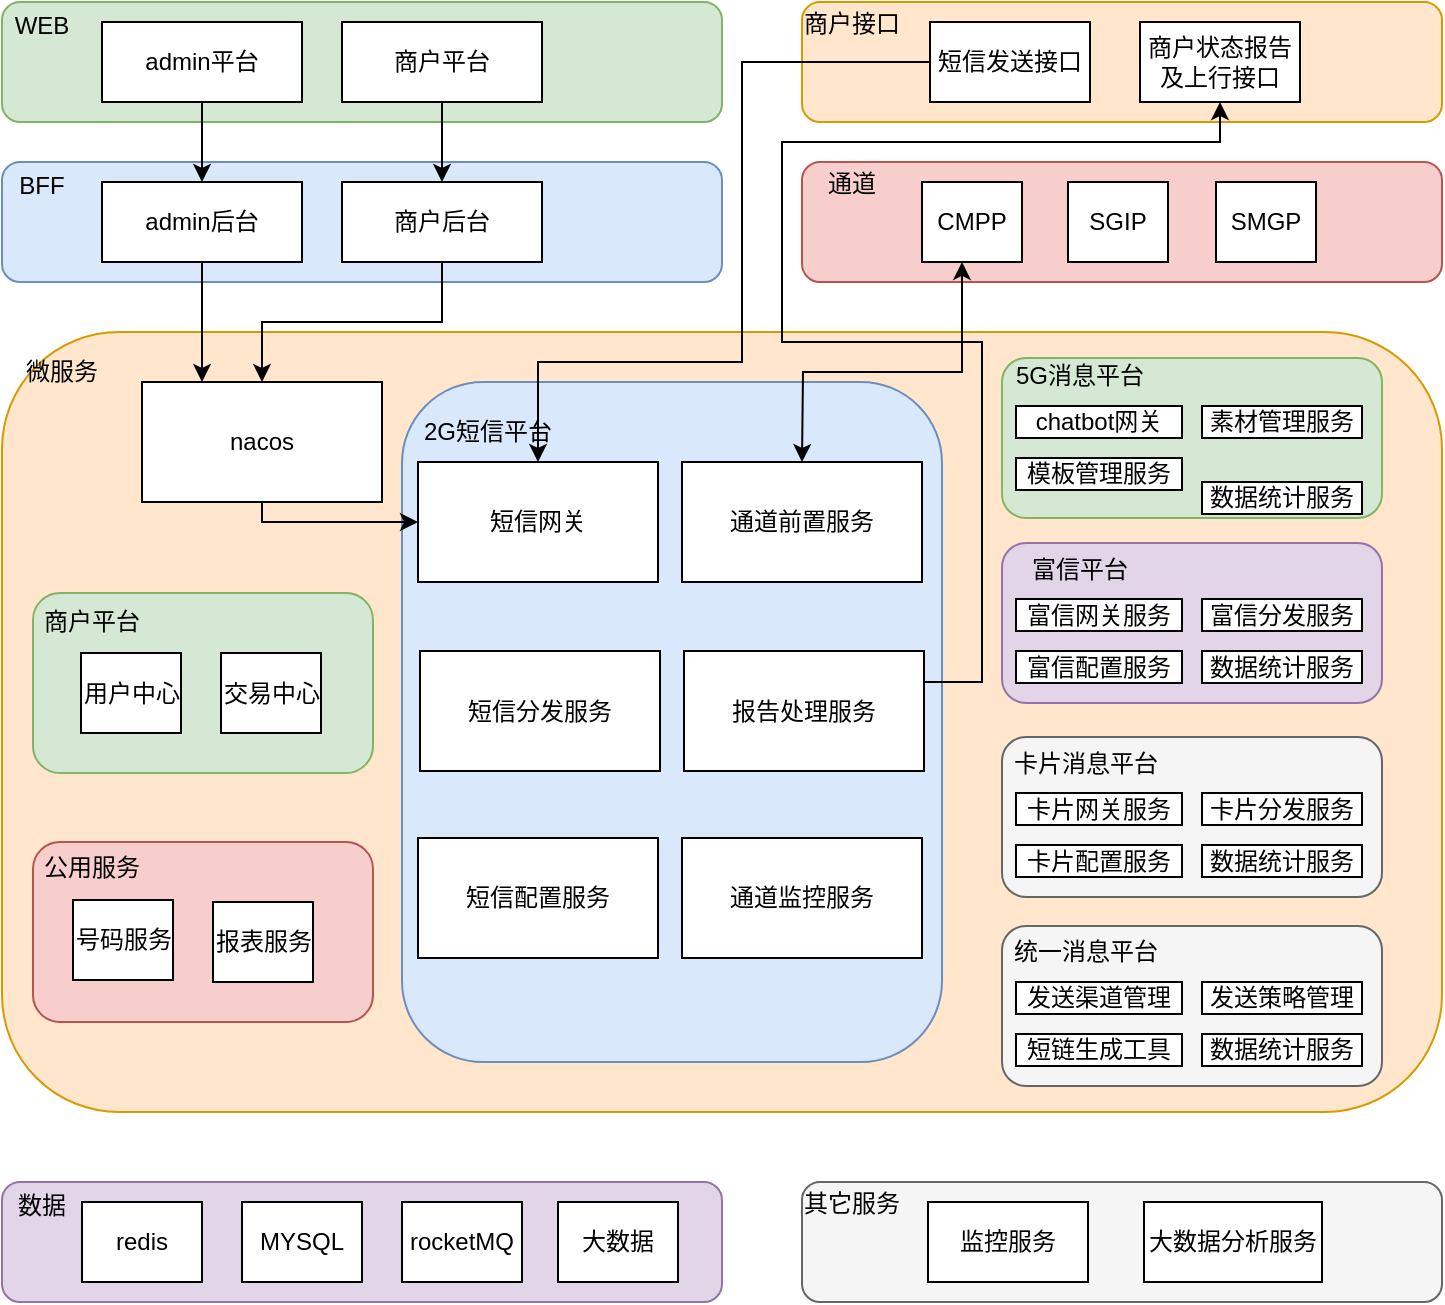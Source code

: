 <mxfile version="21.0.1" type="github">
  <diagram name="第 1 页" id="JLIDf0e1DJFyFmKzr0PZ">
    <mxGraphModel dx="940" dy="568" grid="1" gridSize="10" guides="1" tooltips="1" connect="1" arrows="1" fold="1" page="1" pageScale="1" pageWidth="827" pageHeight="1169" math="0" shadow="0">
      <root>
        <mxCell id="0" />
        <mxCell id="1" parent="0" />
        <mxCell id="6hzJFKLqSvzQCjT4C_rZ-24" value="" style="rounded=1;whiteSpace=wrap;html=1;shadow=0;glass=0;sketch=0;strokeColor=#d79b00;fillColor=#ffe6cc;" parent="1" vertex="1">
          <mxGeometry x="40" y="205" width="720" height="390" as="geometry" />
        </mxCell>
        <mxCell id="6hzJFKLqSvzQCjT4C_rZ-15" value="" style="rounded=1;whiteSpace=wrap;html=1;shadow=0;glass=0;sketch=0;strokeColor=#6c8ebf;fillColor=#dae8fc;" parent="1" vertex="1">
          <mxGeometry x="40" y="120" width="360" height="60" as="geometry" />
        </mxCell>
        <mxCell id="6hzJFKLqSvzQCjT4C_rZ-53" value="" style="rounded=1;whiteSpace=wrap;html=1;shadow=0;glass=0;sketch=0;strokeColor=#6c8ebf;fillColor=#dae8fc;" parent="1" vertex="1">
          <mxGeometry x="240" y="230" width="270" height="340" as="geometry" />
        </mxCell>
        <mxCell id="6hzJFKLqSvzQCjT4C_rZ-5" value="" style="rounded=1;whiteSpace=wrap;html=1;shadow=0;glass=0;sketch=0;strokeColor=#82b366;fillColor=#d5e8d4;" parent="1" vertex="1">
          <mxGeometry x="40" y="40" width="360" height="60" as="geometry" />
        </mxCell>
        <mxCell id="6hzJFKLqSvzQCjT4C_rZ-6" value="" style="rounded=1;whiteSpace=wrap;html=1;shadow=0;glass=0;sketch=0;strokeColor=#d79b00;fillColor=#ffe6cc;" parent="1" vertex="1">
          <mxGeometry x="440" y="40" width="320" height="60" as="geometry" />
        </mxCell>
        <mxCell id="6hzJFKLqSvzQCjT4C_rZ-7" value="WEB" style="text;html=1;strokeColor=none;fillColor=none;align=center;verticalAlign=middle;whiteSpace=wrap;rounded=0;" parent="1" vertex="1">
          <mxGeometry x="40" y="42" width="40" height="20" as="geometry" />
        </mxCell>
        <mxCell id="6hzJFKLqSvzQCjT4C_rZ-8" value="商户接口" style="text;html=1;strokeColor=none;fillColor=none;align=center;verticalAlign=middle;whiteSpace=wrap;rounded=0;" parent="1" vertex="1">
          <mxGeometry x="440" y="41" width="50" height="20" as="geometry" />
        </mxCell>
        <mxCell id="6hzJFKLqSvzQCjT4C_rZ-94" style="edgeStyle=orthogonalEdgeStyle;rounded=0;orthogonalLoop=1;jettySize=auto;html=1;entryX=0.5;entryY=0;entryDx=0;entryDy=0;" parent="1" source="6hzJFKLqSvzQCjT4C_rZ-10" target="6hzJFKLqSvzQCjT4C_rZ-19" edge="1">
          <mxGeometry relative="1" as="geometry" />
        </mxCell>
        <mxCell id="6hzJFKLqSvzQCjT4C_rZ-10" value="admin平台" style="rounded=0;whiteSpace=wrap;html=1;shadow=0;glass=0;sketch=0;strokeColor=default;gradientColor=none;" parent="1" vertex="1">
          <mxGeometry x="90" y="50" width="100" height="40" as="geometry" />
        </mxCell>
        <mxCell id="6hzJFKLqSvzQCjT4C_rZ-95" style="edgeStyle=orthogonalEdgeStyle;rounded=0;orthogonalLoop=1;jettySize=auto;html=1;entryX=0.5;entryY=0;entryDx=0;entryDy=0;" parent="1" source="6hzJFKLqSvzQCjT4C_rZ-11" target="6hzJFKLqSvzQCjT4C_rZ-20" edge="1">
          <mxGeometry relative="1" as="geometry" />
        </mxCell>
        <mxCell id="6hzJFKLqSvzQCjT4C_rZ-11" value="商户平台" style="rounded=0;whiteSpace=wrap;html=1;shadow=0;glass=0;sketch=0;strokeColor=default;gradientColor=none;" parent="1" vertex="1">
          <mxGeometry x="210" y="50" width="100" height="40" as="geometry" />
        </mxCell>
        <mxCell id="6hzJFKLqSvzQCjT4C_rZ-90" style="edgeStyle=orthogonalEdgeStyle;rounded=0;orthogonalLoop=1;jettySize=auto;html=1;entryX=0.5;entryY=0;entryDx=0;entryDy=0;" parent="1" source="6hzJFKLqSvzQCjT4C_rZ-13" target="6hzJFKLqSvzQCjT4C_rZ-69" edge="1">
          <mxGeometry relative="1" as="geometry">
            <Array as="points">
              <mxPoint x="410" y="70" />
              <mxPoint x="410" y="220" />
              <mxPoint x="308" y="220" />
            </Array>
          </mxGeometry>
        </mxCell>
        <mxCell id="6hzJFKLqSvzQCjT4C_rZ-13" value="短信发送接口" style="rounded=0;whiteSpace=wrap;html=1;shadow=0;glass=0;sketch=0;strokeColor=default;gradientColor=none;" parent="1" vertex="1">
          <mxGeometry x="504" y="50" width="80" height="40" as="geometry" />
        </mxCell>
        <mxCell id="6hzJFKLqSvzQCjT4C_rZ-14" value="商户状态报告及上行接口" style="rounded=0;whiteSpace=wrap;html=1;shadow=0;glass=0;sketch=0;strokeColor=default;gradientColor=none;" parent="1" vertex="1">
          <mxGeometry x="609" y="50" width="80" height="40" as="geometry" />
        </mxCell>
        <mxCell id="6hzJFKLqSvzQCjT4C_rZ-16" value="" style="rounded=1;whiteSpace=wrap;html=1;shadow=0;glass=0;sketch=0;strokeColor=#b85450;fillColor=#f8cecc;" parent="1" vertex="1">
          <mxGeometry x="440" y="120" width="320" height="60" as="geometry" />
        </mxCell>
        <mxCell id="6hzJFKLqSvzQCjT4C_rZ-17" value="BFF" style="text;html=1;strokeColor=none;fillColor=none;align=center;verticalAlign=middle;whiteSpace=wrap;rounded=0;" parent="1" vertex="1">
          <mxGeometry x="40" y="122" width="40" height="20" as="geometry" />
        </mxCell>
        <mxCell id="6hzJFKLqSvzQCjT4C_rZ-18" value="通道" style="text;html=1;strokeColor=none;fillColor=none;align=center;verticalAlign=middle;whiteSpace=wrap;rounded=0;" parent="1" vertex="1">
          <mxGeometry x="440" y="121" width="50" height="20" as="geometry" />
        </mxCell>
        <mxCell id="6hzJFKLqSvzQCjT4C_rZ-96" style="edgeStyle=orthogonalEdgeStyle;rounded=0;orthogonalLoop=1;jettySize=auto;html=1;entryX=0.25;entryY=0;entryDx=0;entryDy=0;exitX=0.5;exitY=1;exitDx=0;exitDy=0;" parent="1" source="6hzJFKLqSvzQCjT4C_rZ-19" target="6hzJFKLqSvzQCjT4C_rZ-67" edge="1">
          <mxGeometry relative="1" as="geometry">
            <mxPoint x="140" y="180" as="sourcePoint" />
            <mxPoint x="140" y="220" as="targetPoint" />
          </mxGeometry>
        </mxCell>
        <mxCell id="6hzJFKLqSvzQCjT4C_rZ-19" value="admin后台" style="rounded=0;whiteSpace=wrap;html=1;shadow=0;glass=0;sketch=0;strokeColor=default;gradientColor=none;" parent="1" vertex="1">
          <mxGeometry x="90" y="130" width="100" height="40" as="geometry" />
        </mxCell>
        <mxCell id="6hzJFKLqSvzQCjT4C_rZ-97" style="edgeStyle=orthogonalEdgeStyle;rounded=0;orthogonalLoop=1;jettySize=auto;html=1;" parent="1" source="6hzJFKLqSvzQCjT4C_rZ-20" target="6hzJFKLqSvzQCjT4C_rZ-67" edge="1">
          <mxGeometry relative="1" as="geometry" />
        </mxCell>
        <mxCell id="6hzJFKLqSvzQCjT4C_rZ-20" value="商户后台" style="rounded=0;whiteSpace=wrap;html=1;shadow=0;glass=0;sketch=0;strokeColor=default;gradientColor=none;" parent="1" vertex="1">
          <mxGeometry x="210" y="130" width="100" height="40" as="geometry" />
        </mxCell>
        <mxCell id="6hzJFKLqSvzQCjT4C_rZ-21" value="CMPP" style="rounded=0;whiteSpace=wrap;html=1;shadow=0;glass=0;sketch=0;strokeColor=default;gradientColor=none;" parent="1" vertex="1">
          <mxGeometry x="500" y="130" width="50" height="40" as="geometry" />
        </mxCell>
        <mxCell id="6hzJFKLqSvzQCjT4C_rZ-22" value="SGIP" style="rounded=0;whiteSpace=wrap;html=1;shadow=0;glass=0;sketch=0;strokeColor=default;gradientColor=none;" parent="1" vertex="1">
          <mxGeometry x="573" y="130" width="50" height="40" as="geometry" />
        </mxCell>
        <mxCell id="6hzJFKLqSvzQCjT4C_rZ-23" value="SMGP" style="rounded=0;whiteSpace=wrap;html=1;shadow=0;glass=0;sketch=0;strokeColor=default;gradientColor=none;" parent="1" vertex="1">
          <mxGeometry x="647" y="130" width="50" height="40" as="geometry" />
        </mxCell>
        <mxCell id="6hzJFKLqSvzQCjT4C_rZ-42" value="" style="rounded=1;whiteSpace=wrap;html=1;shadow=0;glass=0;sketch=0;strokeColor=#9673a6;fillColor=#e1d5e7;" parent="1" vertex="1">
          <mxGeometry x="40" y="630" width="360" height="60" as="geometry" />
        </mxCell>
        <mxCell id="6hzJFKLqSvzQCjT4C_rZ-43" value="" style="rounded=1;whiteSpace=wrap;html=1;shadow=0;glass=0;sketch=0;strokeColor=#666666;fillColor=#f5f5f5;fontColor=#333333;" parent="1" vertex="1">
          <mxGeometry x="440" y="630" width="320" height="60" as="geometry" />
        </mxCell>
        <mxCell id="6hzJFKLqSvzQCjT4C_rZ-44" value="数据" style="text;html=1;strokeColor=none;fillColor=none;align=center;verticalAlign=middle;whiteSpace=wrap;rounded=0;" parent="1" vertex="1">
          <mxGeometry x="40" y="632" width="40" height="20" as="geometry" />
        </mxCell>
        <mxCell id="6hzJFKLqSvzQCjT4C_rZ-45" value="其它服务" style="text;html=1;strokeColor=none;fillColor=none;align=center;verticalAlign=middle;whiteSpace=wrap;rounded=0;" parent="1" vertex="1">
          <mxGeometry x="440" y="631" width="50" height="20" as="geometry" />
        </mxCell>
        <mxCell id="6hzJFKLqSvzQCjT4C_rZ-46" value="redis" style="rounded=0;whiteSpace=wrap;html=1;shadow=0;glass=0;sketch=0;strokeColor=default;gradientColor=none;" parent="1" vertex="1">
          <mxGeometry x="80" y="640" width="60" height="40" as="geometry" />
        </mxCell>
        <mxCell id="6hzJFKLqSvzQCjT4C_rZ-47" value="MYSQL" style="rounded=0;whiteSpace=wrap;html=1;shadow=0;glass=0;sketch=0;strokeColor=default;gradientColor=none;" parent="1" vertex="1">
          <mxGeometry x="160" y="640" width="60" height="40" as="geometry" />
        </mxCell>
        <mxCell id="6hzJFKLqSvzQCjT4C_rZ-48" value="监控服务" style="rounded=0;whiteSpace=wrap;html=1;shadow=0;glass=0;sketch=0;strokeColor=default;gradientColor=none;" parent="1" vertex="1">
          <mxGeometry x="503" y="640" width="80" height="40" as="geometry" />
        </mxCell>
        <mxCell id="6hzJFKLqSvzQCjT4C_rZ-49" value="大数据分析服务" style="rounded=0;whiteSpace=wrap;html=1;shadow=0;glass=0;sketch=0;strokeColor=default;gradientColor=none;" parent="1" vertex="1">
          <mxGeometry x="611" y="640" width="89" height="40" as="geometry" />
        </mxCell>
        <mxCell id="6hzJFKLqSvzQCjT4C_rZ-50" value="微服务" style="text;html=1;strokeColor=none;fillColor=none;align=center;verticalAlign=middle;whiteSpace=wrap;rounded=0;" parent="1" vertex="1">
          <mxGeometry x="40" y="210" width="60" height="30" as="geometry" />
        </mxCell>
        <mxCell id="6hzJFKLqSvzQCjT4C_rZ-51" value="" style="rounded=1;whiteSpace=wrap;html=1;shadow=0;glass=0;sketch=0;strokeColor=#82b366;fillColor=#d5e8d4;" parent="1" vertex="1">
          <mxGeometry x="55.5" y="335.5" width="170" height="90" as="geometry" />
        </mxCell>
        <mxCell id="6hzJFKLqSvzQCjT4C_rZ-52" value="" style="rounded=1;whiteSpace=wrap;html=1;shadow=0;glass=0;sketch=0;strokeColor=#b85450;fillColor=#f8cecc;" parent="1" vertex="1">
          <mxGeometry x="55.5" y="460" width="170" height="90" as="geometry" />
        </mxCell>
        <mxCell id="6hzJFKLqSvzQCjT4C_rZ-54" value="" style="rounded=1;whiteSpace=wrap;html=1;shadow=0;glass=0;sketch=0;strokeColor=#82b366;fillColor=#d5e8d4;" parent="1" vertex="1">
          <mxGeometry x="540" y="218" width="190" height="80" as="geometry" />
        </mxCell>
        <mxCell id="6hzJFKLqSvzQCjT4C_rZ-55" value="" style="rounded=1;whiteSpace=wrap;html=1;shadow=0;glass=0;sketch=0;strokeColor=#9673a6;fillColor=#e1d5e7;" parent="1" vertex="1">
          <mxGeometry x="540" y="310.5" width="190" height="80" as="geometry" />
        </mxCell>
        <mxCell id="6hzJFKLqSvzQCjT4C_rZ-56" value="" style="rounded=1;whiteSpace=wrap;html=1;shadow=0;glass=0;sketch=0;strokeColor=#666666;fillColor=#f5f5f5;fontColor=#333333;" parent="1" vertex="1">
          <mxGeometry x="540" y="407.5" width="190" height="80" as="geometry" />
        </mxCell>
        <mxCell id="6hzJFKLqSvzQCjT4C_rZ-57" value="用户中心" style="rounded=0;whiteSpace=wrap;html=1;shadow=0;glass=0;sketch=0;strokeColor=default;gradientColor=none;" parent="1" vertex="1">
          <mxGeometry x="79.5" y="365.5" width="50" height="40" as="geometry" />
        </mxCell>
        <mxCell id="6hzJFKLqSvzQCjT4C_rZ-58" value="交易中心" style="rounded=0;whiteSpace=wrap;html=1;shadow=0;glass=0;sketch=0;strokeColor=default;gradientColor=none;" parent="1" vertex="1">
          <mxGeometry x="149.5" y="365.5" width="50" height="40" as="geometry" />
        </mxCell>
        <mxCell id="6hzJFKLqSvzQCjT4C_rZ-62" value="号码服务" style="rounded=0;whiteSpace=wrap;html=1;shadow=0;glass=0;sketch=0;strokeColor=default;gradientColor=none;" parent="1" vertex="1">
          <mxGeometry x="75.5" y="489" width="50" height="40" as="geometry" />
        </mxCell>
        <mxCell id="6hzJFKLqSvzQCjT4C_rZ-63" value="报表服务" style="rounded=0;whiteSpace=wrap;html=1;shadow=0;glass=0;sketch=0;strokeColor=default;gradientColor=none;" parent="1" vertex="1">
          <mxGeometry x="145.5" y="490" width="50" height="40" as="geometry" />
        </mxCell>
        <mxCell id="6hzJFKLqSvzQCjT4C_rZ-65" value="商户平台" style="text;html=1;strokeColor=none;fillColor=none;align=center;verticalAlign=middle;whiteSpace=wrap;rounded=0;" parent="1" vertex="1">
          <mxGeometry x="54.5" y="334.5" width="60" height="30" as="geometry" />
        </mxCell>
        <mxCell id="6hzJFKLqSvzQCjT4C_rZ-66" value="公用服务" style="text;html=1;strokeColor=none;fillColor=none;align=center;verticalAlign=middle;whiteSpace=wrap;rounded=0;" parent="1" vertex="1">
          <mxGeometry x="54.5" y="458" width="60" height="30" as="geometry" />
        </mxCell>
        <mxCell id="6hzJFKLqSvzQCjT4C_rZ-98" style="edgeStyle=orthogonalEdgeStyle;rounded=0;orthogonalLoop=1;jettySize=auto;html=1;entryX=0;entryY=0.5;entryDx=0;entryDy=0;exitX=0.5;exitY=1;exitDx=0;exitDy=0;" parent="1" source="6hzJFKLqSvzQCjT4C_rZ-67" target="6hzJFKLqSvzQCjT4C_rZ-69" edge="1">
          <mxGeometry relative="1" as="geometry">
            <Array as="points">
              <mxPoint x="170" y="300" />
            </Array>
          </mxGeometry>
        </mxCell>
        <mxCell id="6hzJFKLqSvzQCjT4C_rZ-67" value="nacos" style="rounded=0;whiteSpace=wrap;html=1;shadow=0;glass=0;sketch=0;strokeColor=default;gradientColor=none;" parent="1" vertex="1">
          <mxGeometry x="110" y="230" width="120" height="60" as="geometry" />
        </mxCell>
        <mxCell id="6hzJFKLqSvzQCjT4C_rZ-68" value="2G短信平台" style="text;html=1;strokeColor=none;fillColor=none;align=center;verticalAlign=middle;whiteSpace=wrap;rounded=0;" parent="1" vertex="1">
          <mxGeometry x="248" y="240" width="70" height="30" as="geometry" />
        </mxCell>
        <mxCell id="6hzJFKLqSvzQCjT4C_rZ-69" value="短信网关" style="rounded=0;whiteSpace=wrap;html=1;shadow=0;glass=0;sketch=0;strokeColor=default;gradientColor=none;" parent="1" vertex="1">
          <mxGeometry x="248" y="270" width="120" height="60" as="geometry" />
        </mxCell>
        <mxCell id="6hzJFKLqSvzQCjT4C_rZ-70" value="短信分发服务" style="rounded=0;whiteSpace=wrap;html=1;shadow=0;glass=0;sketch=0;strokeColor=default;gradientColor=none;" parent="1" vertex="1">
          <mxGeometry x="249" y="364.5" width="120" height="60" as="geometry" />
        </mxCell>
        <mxCell id="6hzJFKLqSvzQCjT4C_rZ-71" value="短信配置服务" style="rounded=0;whiteSpace=wrap;html=1;shadow=0;glass=0;sketch=0;strokeColor=default;gradientColor=none;" parent="1" vertex="1">
          <mxGeometry x="248" y="458" width="120" height="60" as="geometry" />
        </mxCell>
        <mxCell id="6hzJFKLqSvzQCjT4C_rZ-72" value="通道前置服务" style="rounded=0;whiteSpace=wrap;html=1;shadow=0;glass=0;sketch=0;strokeColor=default;gradientColor=none;" parent="1" vertex="1">
          <mxGeometry x="380" y="270" width="120" height="60" as="geometry" />
        </mxCell>
        <mxCell id="6hzJFKLqSvzQCjT4C_rZ-93" style="edgeStyle=orthogonalEdgeStyle;rounded=0;orthogonalLoop=1;jettySize=auto;html=1;entryX=0.5;entryY=1;entryDx=0;entryDy=0;" parent="1" source="6hzJFKLqSvzQCjT4C_rZ-73" target="6hzJFKLqSvzQCjT4C_rZ-14" edge="1">
          <mxGeometry relative="1" as="geometry">
            <Array as="points">
              <mxPoint x="530" y="380" />
              <mxPoint x="530" y="210" />
              <mxPoint x="430" y="210" />
              <mxPoint x="430" y="110" />
              <mxPoint x="649" y="110" />
            </Array>
          </mxGeometry>
        </mxCell>
        <mxCell id="6hzJFKLqSvzQCjT4C_rZ-73" value="报告处理服务" style="rounded=0;whiteSpace=wrap;html=1;shadow=0;glass=0;sketch=0;strokeColor=default;gradientColor=none;" parent="1" vertex="1">
          <mxGeometry x="381" y="364.5" width="120" height="60" as="geometry" />
        </mxCell>
        <mxCell id="6hzJFKLqSvzQCjT4C_rZ-74" value="通道监控服务" style="rounded=0;whiteSpace=wrap;html=1;shadow=0;glass=0;sketch=0;strokeColor=default;gradientColor=none;" parent="1" vertex="1">
          <mxGeometry x="380" y="458" width="120" height="60" as="geometry" />
        </mxCell>
        <mxCell id="6hzJFKLqSvzQCjT4C_rZ-75" value="5G消息平台" style="text;html=1;strokeColor=none;fillColor=none;align=center;verticalAlign=middle;whiteSpace=wrap;rounded=0;" parent="1" vertex="1">
          <mxGeometry x="544" y="212" width="70" height="30" as="geometry" />
        </mxCell>
        <mxCell id="6hzJFKLqSvzQCjT4C_rZ-76" value="chatbot网关" style="rounded=0;whiteSpace=wrap;html=1;shadow=0;glass=0;sketch=0;strokeColor=default;gradientColor=none;" parent="1" vertex="1">
          <mxGeometry x="547" y="242" width="83" height="16" as="geometry" />
        </mxCell>
        <mxCell id="6hzJFKLqSvzQCjT4C_rZ-77" value="素材管理服务" style="rounded=0;whiteSpace=wrap;html=1;shadow=0;glass=0;sketch=0;strokeColor=default;gradientColor=none;" parent="1" vertex="1">
          <mxGeometry x="640" y="242" width="80" height="16" as="geometry" />
        </mxCell>
        <mxCell id="6hzJFKLqSvzQCjT4C_rZ-78" value="模板管理服务" style="rounded=0;whiteSpace=wrap;html=1;shadow=0;glass=0;sketch=0;strokeColor=default;gradientColor=none;" parent="1" vertex="1">
          <mxGeometry x="547" y="268" width="83" height="16" as="geometry" />
        </mxCell>
        <mxCell id="6hzJFKLqSvzQCjT4C_rZ-79" value="数据统计服务" style="rounded=0;whiteSpace=wrap;html=1;shadow=0;glass=0;sketch=0;strokeColor=default;gradientColor=none;" parent="1" vertex="1">
          <mxGeometry x="640" y="280" width="80" height="16" as="geometry" />
        </mxCell>
        <mxCell id="6hzJFKLqSvzQCjT4C_rZ-80" value="卡片消息平台" style="text;html=1;strokeColor=none;fillColor=none;align=center;verticalAlign=middle;whiteSpace=wrap;rounded=0;" parent="1" vertex="1">
          <mxGeometry x="544" y="405.5" width="76" height="30" as="geometry" />
        </mxCell>
        <mxCell id="6hzJFKLqSvzQCjT4C_rZ-81" value="卡片网关服务" style="rounded=0;whiteSpace=wrap;html=1;shadow=0;glass=0;sketch=0;strokeColor=default;gradientColor=none;" parent="1" vertex="1">
          <mxGeometry x="547" y="435.5" width="83" height="16" as="geometry" />
        </mxCell>
        <mxCell id="6hzJFKLqSvzQCjT4C_rZ-82" value="卡片分发服务" style="rounded=0;whiteSpace=wrap;html=1;shadow=0;glass=0;sketch=0;strokeColor=default;gradientColor=none;" parent="1" vertex="1">
          <mxGeometry x="640" y="435.5" width="80" height="16" as="geometry" />
        </mxCell>
        <mxCell id="6hzJFKLqSvzQCjT4C_rZ-83" value="卡片配置服务" style="rounded=0;whiteSpace=wrap;html=1;shadow=0;glass=0;sketch=0;strokeColor=default;gradientColor=none;" parent="1" vertex="1">
          <mxGeometry x="547" y="461.5" width="83" height="16" as="geometry" />
        </mxCell>
        <mxCell id="6hzJFKLqSvzQCjT4C_rZ-84" value="数据统计服务" style="rounded=0;whiteSpace=wrap;html=1;shadow=0;glass=0;sketch=0;strokeColor=default;gradientColor=none;" parent="1" vertex="1">
          <mxGeometry x="640" y="461.5" width="80" height="16" as="geometry" />
        </mxCell>
        <mxCell id="6hzJFKLqSvzQCjT4C_rZ-85" value="富信平台" style="text;html=1;strokeColor=none;fillColor=none;align=center;verticalAlign=middle;whiteSpace=wrap;rounded=0;" parent="1" vertex="1">
          <mxGeometry x="544" y="308.5" width="70" height="30" as="geometry" />
        </mxCell>
        <mxCell id="6hzJFKLqSvzQCjT4C_rZ-86" value="富信网关服务" style="rounded=0;whiteSpace=wrap;html=1;shadow=0;glass=0;sketch=0;strokeColor=default;gradientColor=none;" parent="1" vertex="1">
          <mxGeometry x="547" y="338.5" width="83" height="16" as="geometry" />
        </mxCell>
        <mxCell id="6hzJFKLqSvzQCjT4C_rZ-87" value="富信分发服务" style="rounded=0;whiteSpace=wrap;html=1;shadow=0;glass=0;sketch=0;strokeColor=default;gradientColor=none;" parent="1" vertex="1">
          <mxGeometry x="640" y="338.5" width="80" height="16" as="geometry" />
        </mxCell>
        <mxCell id="6hzJFKLqSvzQCjT4C_rZ-88" value="富信配置服务" style="rounded=0;whiteSpace=wrap;html=1;shadow=0;glass=0;sketch=0;strokeColor=default;gradientColor=none;" parent="1" vertex="1">
          <mxGeometry x="547" y="364.5" width="83" height="16" as="geometry" />
        </mxCell>
        <mxCell id="6hzJFKLqSvzQCjT4C_rZ-89" value="数据统计服务" style="rounded=0;whiteSpace=wrap;html=1;shadow=0;glass=0;sketch=0;strokeColor=default;gradientColor=none;" parent="1" vertex="1">
          <mxGeometry x="640" y="364.5" width="80" height="16" as="geometry" />
        </mxCell>
        <mxCell id="6hzJFKLqSvzQCjT4C_rZ-92" value="" style="endArrow=classic;startArrow=classic;html=1;rounded=0;edgeStyle=orthogonalEdgeStyle;entryX=0.25;entryY=0.833;entryDx=0;entryDy=0;entryPerimeter=0;" parent="1" target="6hzJFKLqSvzQCjT4C_rZ-16" edge="1">
          <mxGeometry width="50" height="50" relative="1" as="geometry">
            <mxPoint x="440" y="270" as="sourcePoint" />
            <mxPoint x="490" y="230" as="targetPoint" />
          </mxGeometry>
        </mxCell>
        <mxCell id="h-Orv2WO8ikRnsLiqmM1-1" value="rocketMQ" style="rounded=0;whiteSpace=wrap;html=1;shadow=0;glass=0;sketch=0;strokeColor=default;gradientColor=none;" vertex="1" parent="1">
          <mxGeometry x="240" y="640" width="60" height="40" as="geometry" />
        </mxCell>
        <mxCell id="h-Orv2WO8ikRnsLiqmM1-2" value="大数据" style="rounded=0;whiteSpace=wrap;html=1;shadow=0;glass=0;sketch=0;strokeColor=default;gradientColor=none;" vertex="1" parent="1">
          <mxGeometry x="318" y="640" width="60" height="40" as="geometry" />
        </mxCell>
        <mxCell id="h-Orv2WO8ikRnsLiqmM1-5" value="" style="rounded=1;whiteSpace=wrap;html=1;shadow=0;glass=0;sketch=0;strokeColor=#666666;fillColor=#f5f5f5;fontColor=#333333;" vertex="1" parent="1">
          <mxGeometry x="540" y="502" width="190" height="80" as="geometry" />
        </mxCell>
        <mxCell id="h-Orv2WO8ikRnsLiqmM1-6" value="统一消息平台" style="text;html=1;strokeColor=none;fillColor=none;align=center;verticalAlign=middle;whiteSpace=wrap;rounded=0;" vertex="1" parent="1">
          <mxGeometry x="544" y="500" width="76" height="30" as="geometry" />
        </mxCell>
        <mxCell id="h-Orv2WO8ikRnsLiqmM1-7" value="发送渠道管理" style="rounded=0;whiteSpace=wrap;html=1;shadow=0;glass=0;sketch=0;strokeColor=default;gradientColor=none;" vertex="1" parent="1">
          <mxGeometry x="547" y="530" width="83" height="16" as="geometry" />
        </mxCell>
        <mxCell id="h-Orv2WO8ikRnsLiqmM1-8" value="发送策略管理" style="rounded=0;whiteSpace=wrap;html=1;shadow=0;glass=0;sketch=0;strokeColor=default;gradientColor=none;" vertex="1" parent="1">
          <mxGeometry x="640" y="530" width="80" height="16" as="geometry" />
        </mxCell>
        <mxCell id="h-Orv2WO8ikRnsLiqmM1-9" value="短链生成工具" style="rounded=0;whiteSpace=wrap;html=1;shadow=0;glass=0;sketch=0;strokeColor=default;gradientColor=none;" vertex="1" parent="1">
          <mxGeometry x="547" y="556" width="83" height="16" as="geometry" />
        </mxCell>
        <mxCell id="h-Orv2WO8ikRnsLiqmM1-10" value="数据统计服务" style="rounded=0;whiteSpace=wrap;html=1;shadow=0;glass=0;sketch=0;strokeColor=default;gradientColor=none;" vertex="1" parent="1">
          <mxGeometry x="640" y="556" width="80" height="16" as="geometry" />
        </mxCell>
      </root>
    </mxGraphModel>
  </diagram>
</mxfile>
